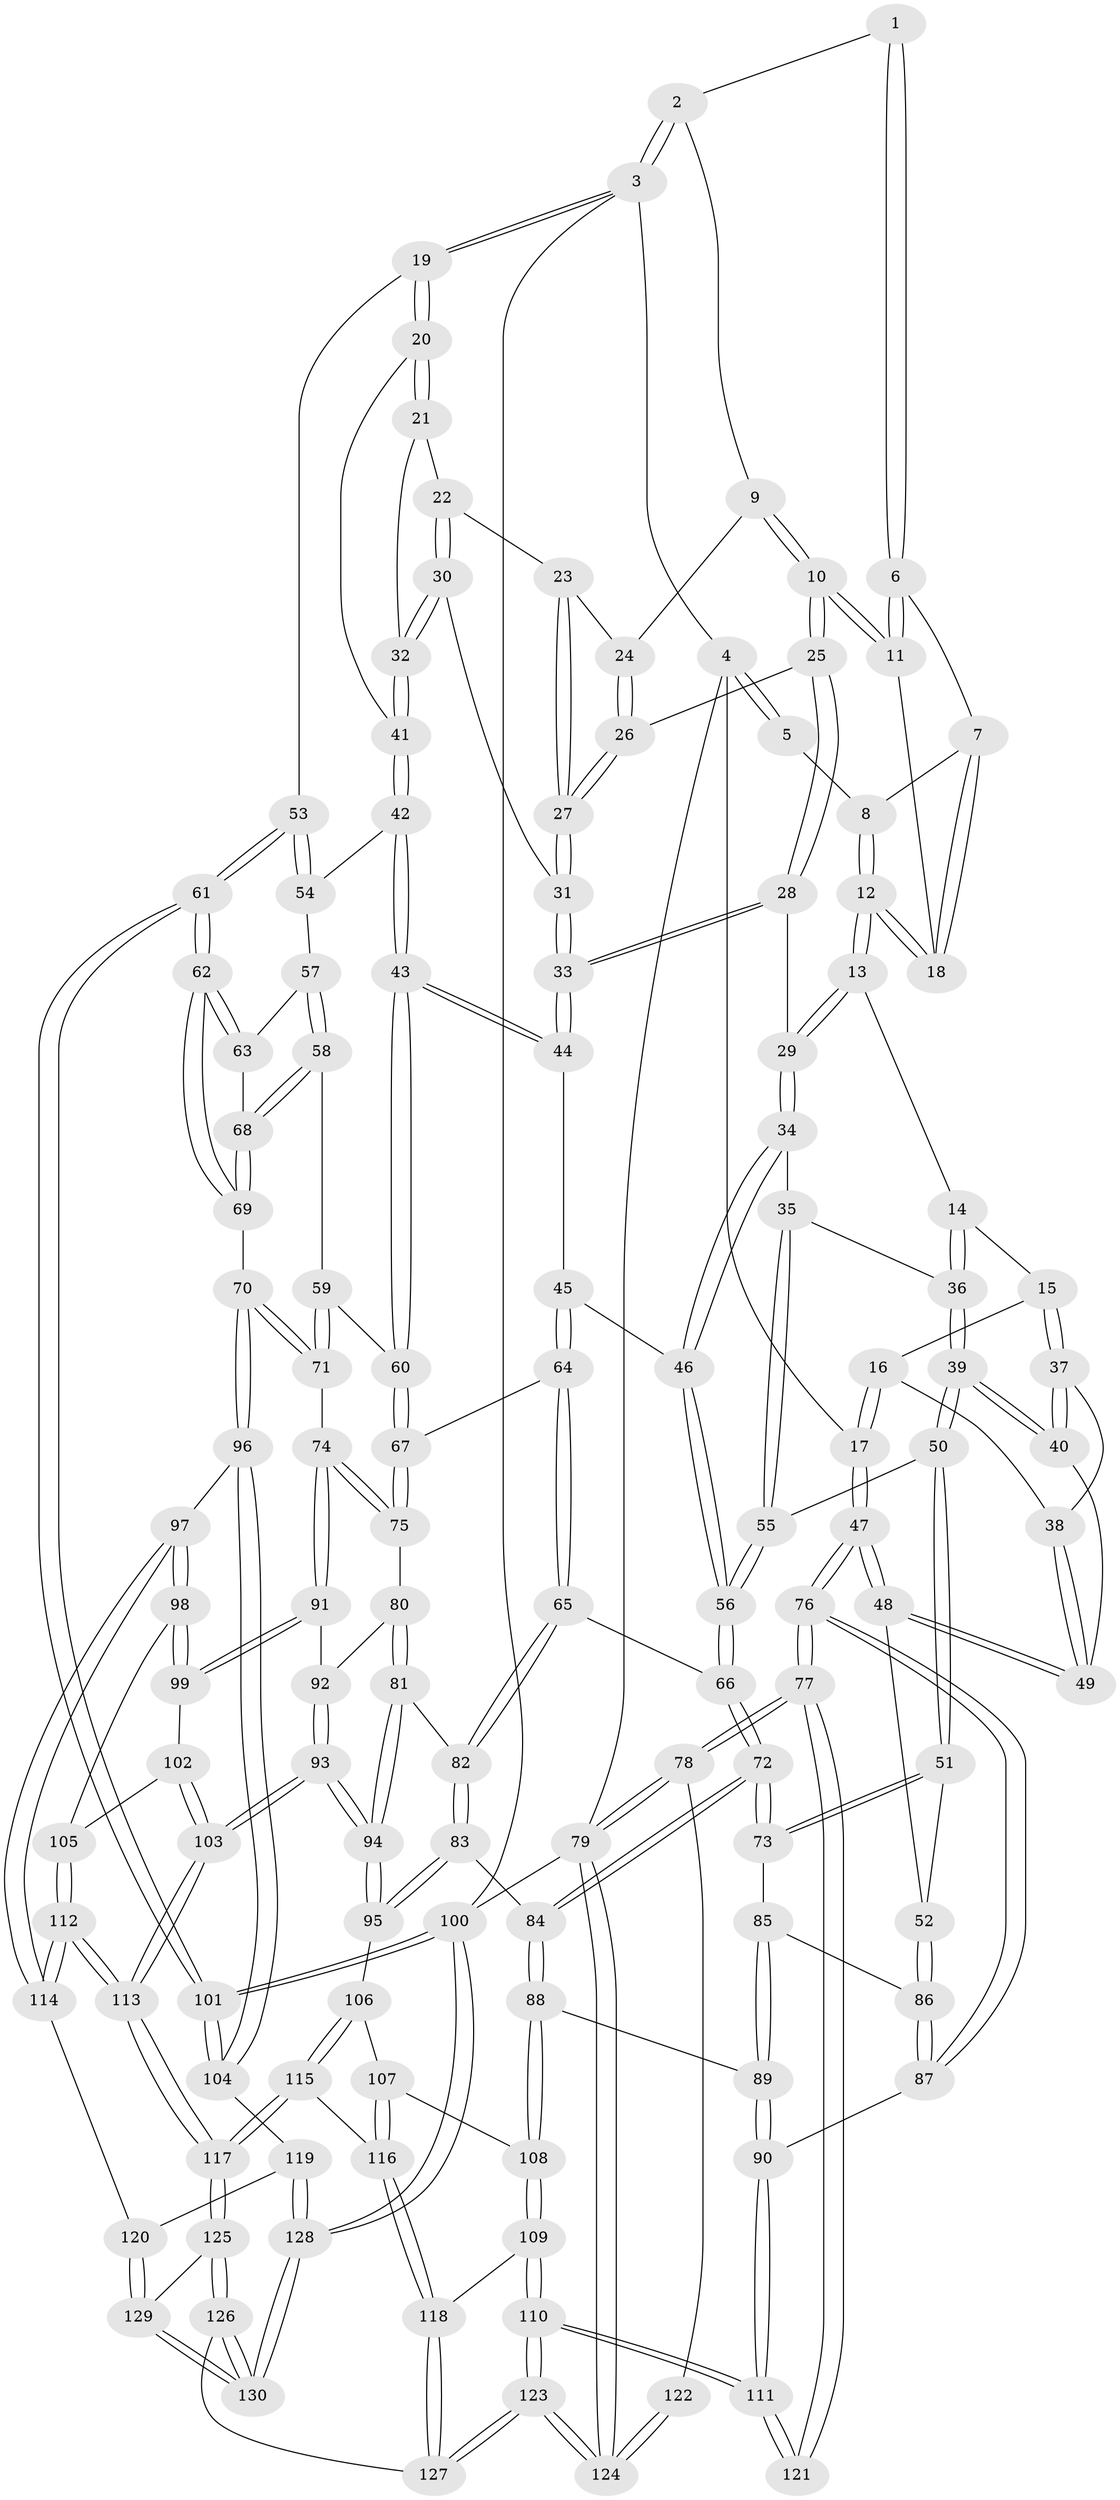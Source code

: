 // Generated by graph-tools (version 1.1) at 2025/17/03/09/25 04:17:11]
// undirected, 130 vertices, 322 edges
graph export_dot {
graph [start="1"]
  node [color=gray90,style=filled];
  1 [pos="+0.6671423384400786+0"];
  2 [pos="+0.8154042643816244+0"];
  3 [pos="+1+0"];
  4 [pos="+0+0"];
  5 [pos="+0.35649336221171+0"];
  6 [pos="+0.5795587312393261+0.04073408814520657"];
  7 [pos="+0.5393187292422199+0.03679715637385734"];
  8 [pos="+0.3762925875318341+0"];
  9 [pos="+0.8096421064591839+0"];
  10 [pos="+0.6019873456303854+0.09735167080022354"];
  11 [pos="+0.5966554902849898+0.08884352391824173"];
  12 [pos="+0.3872662142644538+0.11792754066617321"];
  13 [pos="+0.3825969205136835+0.14071970494028546"];
  14 [pos="+0.22758855966911987+0.1693622960160748"];
  15 [pos="+0.22609460377247584+0.16934319227541966"];
  16 [pos="+0.13524089315393642+0.12751289921903666"];
  17 [pos="+0+0"];
  18 [pos="+0.47373695213847833+0.08505510379239474"];
  19 [pos="+1+0.20066046205955787"];
  20 [pos="+1+0.2102949259160334"];
  21 [pos="+0.9240099206859347+0.1250110627144093"];
  22 [pos="+0.8779302654722343+0.08740223175153078"];
  23 [pos="+0.8436404563684704+0.018769831646136926"];
  24 [pos="+0.8088128609596089+0"];
  25 [pos="+0.6154384877947124+0.12757644047883335"];
  26 [pos="+0.670464014467661+0.1406896731954894"];
  27 [pos="+0.7202835717072599+0.20066605977270505"];
  28 [pos="+0.5225206060546174+0.19575844860511615"];
  29 [pos="+0.42062110144376236+0.19116166082627256"];
  30 [pos="+0.7741850696874962+0.22100388331074902"];
  31 [pos="+0.7227453227979366+0.205754878301092"];
  32 [pos="+0.8200435644809976+0.2572963360428694"];
  33 [pos="+0.6289367767387541+0.33733785325654736"];
  34 [pos="+0.4068889331323322+0.337772289457783"];
  35 [pos="+0.39800117279877695+0.340961178910738"];
  36 [pos="+0.3165145726230122+0.34721475917702027"];
  37 [pos="+0.20986828444123828+0.2850931531443857"];
  38 [pos="+0.12015209452017299+0.2936239106308047"];
  39 [pos="+0.24221543639420864+0.3783272745766368"];
  40 [pos="+0.2156467548735413+0.339419256010419"];
  41 [pos="+0.8699908591688366+0.32308928360037137"];
  42 [pos="+0.8686580330347909+0.3271675807279409"];
  43 [pos="+0.6792537269700639+0.41283392237071664"];
  44 [pos="+0.6288092210961745+0.33857039164037583"];
  45 [pos="+0.4629751532245053+0.38624142239610326"];
  46 [pos="+0.44555323757123944+0.3723107861892913"];
  47 [pos="+0+0.4323936223014114"];
  48 [pos="+0+0.45022903715064677"];
  49 [pos="+0.10578772216371579+0.328016730658379"];
  50 [pos="+0.21963681910307953+0.4384376702187496"];
  51 [pos="+0.1296055120256041+0.4901490144340707"];
  52 [pos="+0+0.4592650790940279"];
  53 [pos="+1+0.5066069979068644"];
  54 [pos="+0.8813151145400954+0.3830987278162325"];
  55 [pos="+0.31376790815141514+0.4973348714397888"];
  56 [pos="+0.3278770621297102+0.519531437986216"];
  57 [pos="+0.8798537295120002+0.4015933144098432"];
  58 [pos="+0.7606933758661505+0.48310850027191143"];
  59 [pos="+0.7074930180314862+0.46784850534070904"];
  60 [pos="+0.6807553020344239+0.4500921846255435"];
  61 [pos="+1+0.5948273341915352"];
  62 [pos="+1+0.586881808984891"];
  63 [pos="+0.8933030672378924+0.4672053153042064"];
  64 [pos="+0.47358845552259204+0.4649053540108027"];
  65 [pos="+0.455956026882374+0.5300479972467331"];
  66 [pos="+0.34427192852233485+0.5503622588259853"];
  67 [pos="+0.6510802197386546+0.4834370060693449"];
  68 [pos="+0.8322743273350939+0.5373482610016294"];
  69 [pos="+0.8424487975051546+0.6356126884267724"];
  70 [pos="+0.8164957762937572+0.6636477554424918"];
  71 [pos="+0.7652154596381998+0.656860346359488"];
  72 [pos="+0.27831336471998347+0.6699081207438167"];
  73 [pos="+0.20129698236545807+0.6106184402760543"];
  74 [pos="+0.7199077046490067+0.6636731290573165"];
  75 [pos="+0.614939053694468+0.5793612335714342"];
  76 [pos="+0+0.717574963715337"];
  77 [pos="+0+0.9040325277729317"];
  78 [pos="+0+0.9781650712542216"];
  79 [pos="+0+1"];
  80 [pos="+0.5312313001930514+0.6143186275758005"];
  81 [pos="+0.5312132614860051+0.6143218730816011"];
  82 [pos="+0.4999491740657408+0.5878485703013896"];
  83 [pos="+0.33208652005951894+0.6922146369142236"];
  84 [pos="+0.2793229768594658+0.6745641650595846"];
  85 [pos="+0.09882127115564038+0.6590479311883096"];
  86 [pos="+0.07662840750081891+0.6638395647172878"];
  87 [pos="+0.05845186549831597+0.7347702592025797"];
  88 [pos="+0.2762685882473654+0.6800506380887462"];
  89 [pos="+0.19628548946858507+0.7400302787662145"];
  90 [pos="+0.12551593997412444+0.8073352726179466"];
  91 [pos="+0.680182998694297+0.7143144908810402"];
  92 [pos="+0.6119845375017244+0.693928359361033"];
  93 [pos="+0.5304403292762501+0.8034634177275596"];
  94 [pos="+0.48593189130272046+0.7578907843754791"];
  95 [pos="+0.44681273647671177+0.757612215724751"];
  96 [pos="+0.8267234845613661+0.702252610018821"];
  97 [pos="+0.7902442906845318+0.8141436566890058"];
  98 [pos="+0.7243562344146485+0.7933292567533408"];
  99 [pos="+0.6780830948489495+0.720675458518036"];
  100 [pos="+1+1"];
  101 [pos="+1+0.8100327554425996"];
  102 [pos="+0.6711660919564758+0.7285889790716515"];
  103 [pos="+0.5458898428692152+0.8228419526356043"];
  104 [pos="+0.9883107533743929+0.8185703369034186"];
  105 [pos="+0.6795444216298032+0.8233123737847646"];
  106 [pos="+0.4175681044445836+0.794369886185797"];
  107 [pos="+0.3652961706062336+0.8237791114914848"];
  108 [pos="+0.29552274013218677+0.810918779107762"];
  109 [pos="+0.2681970415472249+0.9042274011531704"];
  110 [pos="+0.195369823407567+0.9221004813140488"];
  111 [pos="+0.12518895656177836+0.8121673221730544"];
  112 [pos="+0.6140548093669584+0.9191849710935291"];
  113 [pos="+0.5811167354128118+0.9429820236034379"];
  114 [pos="+0.7948326820026328+0.8433043616016653"];
  115 [pos="+0.39688217531125364+0.8973367597699148"];
  116 [pos="+0.35206844175383756+0.8985145581254094"];
  117 [pos="+0.5726908206995668+0.9950881118075534"];
  118 [pos="+0.3045530443011269+0.9177560884745236"];
  119 [pos="+0.8629577511507633+0.891520309214583"];
  120 [pos="+0.8394124037346362+0.8904957596242736"];
  121 [pos="+0.09098605617578995+0.8313567616089259"];
  122 [pos="+0.061868593158505736+0.8848435537980288"];
  123 [pos="+0+1"];
  124 [pos="+0+1"];
  125 [pos="+0.5744026279421848+1"];
  126 [pos="+0.5577489269419137+1"];
  127 [pos="+0.4732095446477552+1"];
  128 [pos="+1+1"];
  129 [pos="+0.8177820967531337+0.9248686601532838"];
  130 [pos="+0.808364579574516+1"];
  1 -- 2;
  1 -- 6;
  1 -- 6;
  2 -- 3;
  2 -- 3;
  2 -- 9;
  3 -- 4;
  3 -- 19;
  3 -- 19;
  3 -- 100;
  4 -- 5;
  4 -- 5;
  4 -- 17;
  4 -- 79;
  5 -- 8;
  6 -- 7;
  6 -- 11;
  6 -- 11;
  7 -- 8;
  7 -- 18;
  7 -- 18;
  8 -- 12;
  8 -- 12;
  9 -- 10;
  9 -- 10;
  9 -- 24;
  10 -- 11;
  10 -- 11;
  10 -- 25;
  10 -- 25;
  11 -- 18;
  12 -- 13;
  12 -- 13;
  12 -- 18;
  12 -- 18;
  13 -- 14;
  13 -- 29;
  13 -- 29;
  14 -- 15;
  14 -- 36;
  14 -- 36;
  15 -- 16;
  15 -- 37;
  15 -- 37;
  16 -- 17;
  16 -- 17;
  16 -- 38;
  17 -- 47;
  17 -- 47;
  19 -- 20;
  19 -- 20;
  19 -- 53;
  20 -- 21;
  20 -- 21;
  20 -- 41;
  21 -- 22;
  21 -- 32;
  22 -- 23;
  22 -- 30;
  22 -- 30;
  23 -- 24;
  23 -- 27;
  23 -- 27;
  24 -- 26;
  24 -- 26;
  25 -- 26;
  25 -- 28;
  25 -- 28;
  26 -- 27;
  26 -- 27;
  27 -- 31;
  27 -- 31;
  28 -- 29;
  28 -- 33;
  28 -- 33;
  29 -- 34;
  29 -- 34;
  30 -- 31;
  30 -- 32;
  30 -- 32;
  31 -- 33;
  31 -- 33;
  32 -- 41;
  32 -- 41;
  33 -- 44;
  33 -- 44;
  34 -- 35;
  34 -- 46;
  34 -- 46;
  35 -- 36;
  35 -- 55;
  35 -- 55;
  36 -- 39;
  36 -- 39;
  37 -- 38;
  37 -- 40;
  37 -- 40;
  38 -- 49;
  38 -- 49;
  39 -- 40;
  39 -- 40;
  39 -- 50;
  39 -- 50;
  40 -- 49;
  41 -- 42;
  41 -- 42;
  42 -- 43;
  42 -- 43;
  42 -- 54;
  43 -- 44;
  43 -- 44;
  43 -- 60;
  43 -- 60;
  44 -- 45;
  45 -- 46;
  45 -- 64;
  45 -- 64;
  46 -- 56;
  46 -- 56;
  47 -- 48;
  47 -- 48;
  47 -- 76;
  47 -- 76;
  48 -- 49;
  48 -- 49;
  48 -- 52;
  50 -- 51;
  50 -- 51;
  50 -- 55;
  51 -- 52;
  51 -- 73;
  51 -- 73;
  52 -- 86;
  52 -- 86;
  53 -- 54;
  53 -- 54;
  53 -- 61;
  53 -- 61;
  54 -- 57;
  55 -- 56;
  55 -- 56;
  56 -- 66;
  56 -- 66;
  57 -- 58;
  57 -- 58;
  57 -- 63;
  58 -- 59;
  58 -- 68;
  58 -- 68;
  59 -- 60;
  59 -- 71;
  59 -- 71;
  60 -- 67;
  60 -- 67;
  61 -- 62;
  61 -- 62;
  61 -- 101;
  61 -- 101;
  62 -- 63;
  62 -- 63;
  62 -- 69;
  62 -- 69;
  63 -- 68;
  64 -- 65;
  64 -- 65;
  64 -- 67;
  65 -- 66;
  65 -- 82;
  65 -- 82;
  66 -- 72;
  66 -- 72;
  67 -- 75;
  67 -- 75;
  68 -- 69;
  68 -- 69;
  69 -- 70;
  70 -- 71;
  70 -- 71;
  70 -- 96;
  70 -- 96;
  71 -- 74;
  72 -- 73;
  72 -- 73;
  72 -- 84;
  72 -- 84;
  73 -- 85;
  74 -- 75;
  74 -- 75;
  74 -- 91;
  74 -- 91;
  75 -- 80;
  76 -- 77;
  76 -- 77;
  76 -- 87;
  76 -- 87;
  77 -- 78;
  77 -- 78;
  77 -- 121;
  77 -- 121;
  78 -- 79;
  78 -- 79;
  78 -- 122;
  79 -- 124;
  79 -- 124;
  79 -- 100;
  80 -- 81;
  80 -- 81;
  80 -- 92;
  81 -- 82;
  81 -- 94;
  81 -- 94;
  82 -- 83;
  82 -- 83;
  83 -- 84;
  83 -- 95;
  83 -- 95;
  84 -- 88;
  84 -- 88;
  85 -- 86;
  85 -- 89;
  85 -- 89;
  86 -- 87;
  86 -- 87;
  87 -- 90;
  88 -- 89;
  88 -- 108;
  88 -- 108;
  89 -- 90;
  89 -- 90;
  90 -- 111;
  90 -- 111;
  91 -- 92;
  91 -- 99;
  91 -- 99;
  92 -- 93;
  92 -- 93;
  93 -- 94;
  93 -- 94;
  93 -- 103;
  93 -- 103;
  94 -- 95;
  94 -- 95;
  95 -- 106;
  96 -- 97;
  96 -- 104;
  96 -- 104;
  97 -- 98;
  97 -- 98;
  97 -- 114;
  97 -- 114;
  98 -- 99;
  98 -- 99;
  98 -- 105;
  99 -- 102;
  100 -- 101;
  100 -- 101;
  100 -- 128;
  100 -- 128;
  101 -- 104;
  101 -- 104;
  102 -- 103;
  102 -- 103;
  102 -- 105;
  103 -- 113;
  103 -- 113;
  104 -- 119;
  105 -- 112;
  105 -- 112;
  106 -- 107;
  106 -- 115;
  106 -- 115;
  107 -- 108;
  107 -- 116;
  107 -- 116;
  108 -- 109;
  108 -- 109;
  109 -- 110;
  109 -- 110;
  109 -- 118;
  110 -- 111;
  110 -- 111;
  110 -- 123;
  110 -- 123;
  111 -- 121;
  111 -- 121;
  112 -- 113;
  112 -- 113;
  112 -- 114;
  112 -- 114;
  113 -- 117;
  113 -- 117;
  114 -- 120;
  115 -- 116;
  115 -- 117;
  115 -- 117;
  116 -- 118;
  116 -- 118;
  117 -- 125;
  117 -- 125;
  118 -- 127;
  118 -- 127;
  119 -- 120;
  119 -- 128;
  119 -- 128;
  120 -- 129;
  120 -- 129;
  122 -- 124;
  122 -- 124;
  123 -- 124;
  123 -- 124;
  123 -- 127;
  123 -- 127;
  125 -- 126;
  125 -- 126;
  125 -- 129;
  126 -- 127;
  126 -- 130;
  126 -- 130;
  128 -- 130;
  128 -- 130;
  129 -- 130;
  129 -- 130;
}
